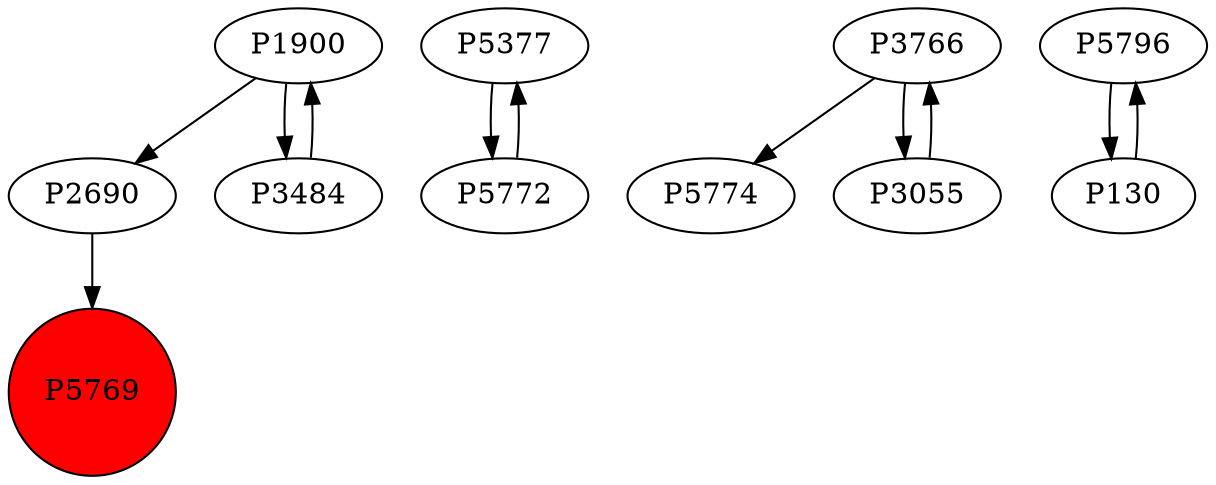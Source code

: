 digraph {
	P2690 -> P5769
	P5377 -> P5772
	P3766 -> P5774
	P1900 -> P3484
	P5796 -> P130
	P3766 -> P3055
	P3484 -> P1900
	P5772 -> P5377
	P3055 -> P3766
	P1900 -> P2690
	P130 -> P5796
	P5769 [shape=circle]
	P5769 [style=filled]
	P5769 [fillcolor=red]
}